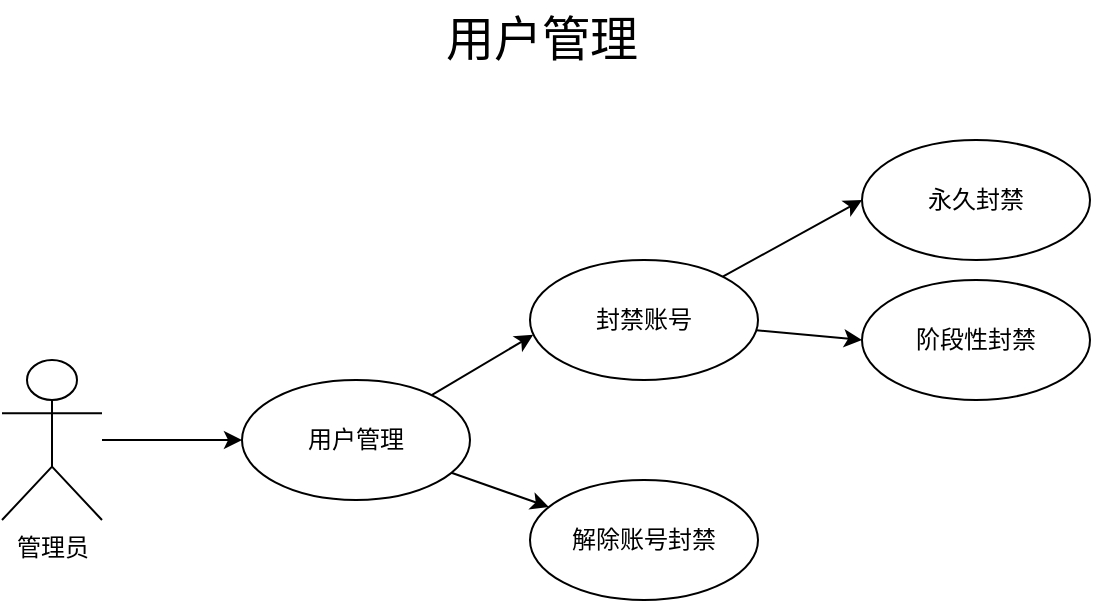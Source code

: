 <mxfile version="14.5.8" type="github">
  <diagram id="VL1XxLUKZ5aJoRsiPDJt" name="第 1 页">
    <mxGraphModel dx="1278" dy="492" grid="1" gridSize="10" guides="1" tooltips="1" connect="1" arrows="1" fold="1" page="1" pageScale="1" pageWidth="827" pageHeight="1169" math="0" shadow="0">
      <root>
        <mxCell id="0" />
        <mxCell id="1" parent="0" />
        <mxCell id="CHwhzflPlLLmDskBdQJG-5" style="rounded=0;orthogonalLoop=1;jettySize=auto;html=1;entryX=0;entryY=0.5;entryDx=0;entryDy=0;" parent="1" source="CHwhzflPlLLmDskBdQJG-3" target="CHwhzflPlLLmDskBdQJG-4" edge="1">
          <mxGeometry relative="1" as="geometry" />
        </mxCell>
        <mxCell id="CHwhzflPlLLmDskBdQJG-3" value="管理员" style="shape=umlActor;verticalLabelPosition=bottom;verticalAlign=top;html=1;" parent="1" vertex="1">
          <mxGeometry x="150" y="270" width="50" height="80" as="geometry" />
        </mxCell>
        <mxCell id="CHwhzflPlLLmDskBdQJG-7" style="edgeStyle=none;rounded=0;orthogonalLoop=1;jettySize=auto;html=1;entryX=0.014;entryY=0.623;entryDx=0;entryDy=0;entryPerimeter=0;" parent="1" source="CHwhzflPlLLmDskBdQJG-4" target="CHwhzflPlLLmDskBdQJG-6" edge="1">
          <mxGeometry relative="1" as="geometry" />
        </mxCell>
        <mxCell id="CHwhzflPlLLmDskBdQJG-12" value="" style="edgeStyle=none;rounded=0;orthogonalLoop=1;jettySize=auto;html=1;" parent="1" source="CHwhzflPlLLmDskBdQJG-4" target="CHwhzflPlLLmDskBdQJG-11" edge="1">
          <mxGeometry relative="1" as="geometry" />
        </mxCell>
        <mxCell id="CHwhzflPlLLmDskBdQJG-4" value="用户管理" style="ellipse;whiteSpace=wrap;html=1;" parent="1" vertex="1">
          <mxGeometry x="270" y="280" width="114" height="60" as="geometry" />
        </mxCell>
        <mxCell id="CHwhzflPlLLmDskBdQJG-13" style="edgeStyle=none;rounded=0;orthogonalLoop=1;jettySize=auto;html=1;entryX=0;entryY=0.5;entryDx=0;entryDy=0;" parent="1" source="CHwhzflPlLLmDskBdQJG-6" target="CHwhzflPlLLmDskBdQJG-8" edge="1">
          <mxGeometry relative="1" as="geometry" />
        </mxCell>
        <mxCell id="CHwhzflPlLLmDskBdQJG-14" style="edgeStyle=none;rounded=0;orthogonalLoop=1;jettySize=auto;html=1;entryX=0;entryY=0.5;entryDx=0;entryDy=0;" parent="1" source="CHwhzflPlLLmDskBdQJG-6" target="CHwhzflPlLLmDskBdQJG-9" edge="1">
          <mxGeometry relative="1" as="geometry" />
        </mxCell>
        <mxCell id="CHwhzflPlLLmDskBdQJG-6" value="封禁账号" style="ellipse;whiteSpace=wrap;html=1;" parent="1" vertex="1">
          <mxGeometry x="414" y="220" width="114" height="60" as="geometry" />
        </mxCell>
        <mxCell id="CHwhzflPlLLmDskBdQJG-8" value="永久封禁" style="ellipse;whiteSpace=wrap;html=1;" parent="1" vertex="1">
          <mxGeometry x="580" y="160" width="114" height="60" as="geometry" />
        </mxCell>
        <mxCell id="CHwhzflPlLLmDskBdQJG-9" value="阶段性封禁" style="ellipse;whiteSpace=wrap;html=1;" parent="1" vertex="1">
          <mxGeometry x="580" y="230" width="114" height="60" as="geometry" />
        </mxCell>
        <mxCell id="CHwhzflPlLLmDskBdQJG-11" value="解除账号封禁" style="ellipse;whiteSpace=wrap;html=1;" parent="1" vertex="1">
          <mxGeometry x="414" y="330" width="114" height="60" as="geometry" />
        </mxCell>
        <mxCell id="CHwhzflPlLLmDskBdQJG-15" value="&lt;font style=&quot;font-size: 24px&quot;&gt;用户管理&lt;/font&gt;" style="text;html=1;strokeColor=none;fillColor=none;align=center;verticalAlign=middle;whiteSpace=wrap;rounded=0;" parent="1" vertex="1">
          <mxGeometry x="340" y="90" width="160" height="40" as="geometry" />
        </mxCell>
      </root>
    </mxGraphModel>
  </diagram>
</mxfile>

